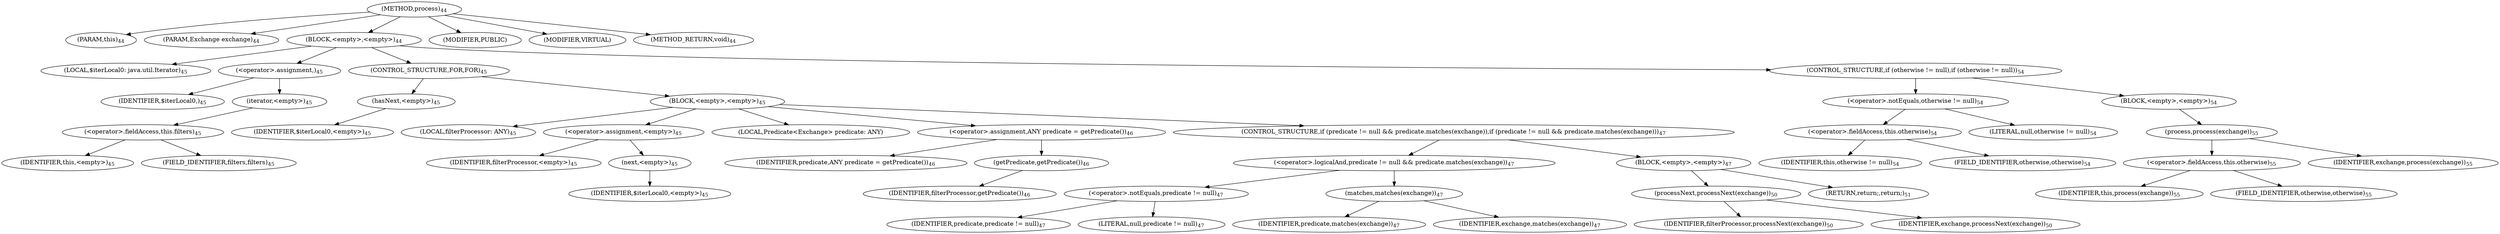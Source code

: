 digraph "process" {  
"44" [label = <(METHOD,process)<SUB>44</SUB>> ]
"45" [label = <(PARAM,this)<SUB>44</SUB>> ]
"46" [label = <(PARAM,Exchange exchange)<SUB>44</SUB>> ]
"47" [label = <(BLOCK,&lt;empty&gt;,&lt;empty&gt;)<SUB>44</SUB>> ]
"48" [label = <(LOCAL,$iterLocal0: java.util.Iterator)<SUB>45</SUB>> ]
"49" [label = <(&lt;operator&gt;.assignment,)<SUB>45</SUB>> ]
"50" [label = <(IDENTIFIER,$iterLocal0,)<SUB>45</SUB>> ]
"51" [label = <(iterator,&lt;empty&gt;)<SUB>45</SUB>> ]
"52" [label = <(&lt;operator&gt;.fieldAccess,this.filters)<SUB>45</SUB>> ]
"53" [label = <(IDENTIFIER,this,&lt;empty&gt;)<SUB>45</SUB>> ]
"54" [label = <(FIELD_IDENTIFIER,filters,filters)<SUB>45</SUB>> ]
"55" [label = <(CONTROL_STRUCTURE,FOR,FOR)<SUB>45</SUB>> ]
"56" [label = <(hasNext,&lt;empty&gt;)<SUB>45</SUB>> ]
"57" [label = <(IDENTIFIER,$iterLocal0,&lt;empty&gt;)<SUB>45</SUB>> ]
"58" [label = <(BLOCK,&lt;empty&gt;,&lt;empty&gt;)<SUB>45</SUB>> ]
"59" [label = <(LOCAL,filterProcessor: ANY)<SUB>45</SUB>> ]
"60" [label = <(&lt;operator&gt;.assignment,&lt;empty&gt;)<SUB>45</SUB>> ]
"61" [label = <(IDENTIFIER,filterProcessor,&lt;empty&gt;)<SUB>45</SUB>> ]
"62" [label = <(next,&lt;empty&gt;)<SUB>45</SUB>> ]
"63" [label = <(IDENTIFIER,$iterLocal0,&lt;empty&gt;)<SUB>45</SUB>> ]
"64" [label = <(LOCAL,Predicate&lt;Exchange&gt; predicate: ANY)> ]
"65" [label = <(&lt;operator&gt;.assignment,ANY predicate = getPredicate())<SUB>46</SUB>> ]
"66" [label = <(IDENTIFIER,predicate,ANY predicate = getPredicate())<SUB>46</SUB>> ]
"67" [label = <(getPredicate,getPredicate())<SUB>46</SUB>> ]
"68" [label = <(IDENTIFIER,filterProcessor,getPredicate())<SUB>46</SUB>> ]
"69" [label = <(CONTROL_STRUCTURE,if (predicate != null &amp;&amp; predicate.matches(exchange)),if (predicate != null &amp;&amp; predicate.matches(exchange)))<SUB>47</SUB>> ]
"70" [label = <(&lt;operator&gt;.logicalAnd,predicate != null &amp;&amp; predicate.matches(exchange))<SUB>47</SUB>> ]
"71" [label = <(&lt;operator&gt;.notEquals,predicate != null)<SUB>47</SUB>> ]
"72" [label = <(IDENTIFIER,predicate,predicate != null)<SUB>47</SUB>> ]
"73" [label = <(LITERAL,null,predicate != null)<SUB>47</SUB>> ]
"74" [label = <(matches,matches(exchange))<SUB>47</SUB>> ]
"75" [label = <(IDENTIFIER,predicate,matches(exchange))<SUB>47</SUB>> ]
"76" [label = <(IDENTIFIER,exchange,matches(exchange))<SUB>47</SUB>> ]
"77" [label = <(BLOCK,&lt;empty&gt;,&lt;empty&gt;)<SUB>47</SUB>> ]
"78" [label = <(processNext,processNext(exchange))<SUB>50</SUB>> ]
"79" [label = <(IDENTIFIER,filterProcessor,processNext(exchange))<SUB>50</SUB>> ]
"80" [label = <(IDENTIFIER,exchange,processNext(exchange))<SUB>50</SUB>> ]
"81" [label = <(RETURN,return;,return;)<SUB>51</SUB>> ]
"82" [label = <(CONTROL_STRUCTURE,if (otherwise != null),if (otherwise != null))<SUB>54</SUB>> ]
"83" [label = <(&lt;operator&gt;.notEquals,otherwise != null)<SUB>54</SUB>> ]
"84" [label = <(&lt;operator&gt;.fieldAccess,this.otherwise)<SUB>54</SUB>> ]
"85" [label = <(IDENTIFIER,this,otherwise != null)<SUB>54</SUB>> ]
"86" [label = <(FIELD_IDENTIFIER,otherwise,otherwise)<SUB>54</SUB>> ]
"87" [label = <(LITERAL,null,otherwise != null)<SUB>54</SUB>> ]
"88" [label = <(BLOCK,&lt;empty&gt;,&lt;empty&gt;)<SUB>54</SUB>> ]
"89" [label = <(process,process(exchange))<SUB>55</SUB>> ]
"90" [label = <(&lt;operator&gt;.fieldAccess,this.otherwise)<SUB>55</SUB>> ]
"91" [label = <(IDENTIFIER,this,process(exchange))<SUB>55</SUB>> ]
"92" [label = <(FIELD_IDENTIFIER,otherwise,otherwise)<SUB>55</SUB>> ]
"93" [label = <(IDENTIFIER,exchange,process(exchange))<SUB>55</SUB>> ]
"94" [label = <(MODIFIER,PUBLIC)> ]
"95" [label = <(MODIFIER,VIRTUAL)> ]
"96" [label = <(METHOD_RETURN,void)<SUB>44</SUB>> ]
  "44" -> "45" 
  "44" -> "46" 
  "44" -> "47" 
  "44" -> "94" 
  "44" -> "95" 
  "44" -> "96" 
  "47" -> "48" 
  "47" -> "49" 
  "47" -> "55" 
  "47" -> "82" 
  "49" -> "50" 
  "49" -> "51" 
  "51" -> "52" 
  "52" -> "53" 
  "52" -> "54" 
  "55" -> "56" 
  "55" -> "58" 
  "56" -> "57" 
  "58" -> "59" 
  "58" -> "60" 
  "58" -> "64" 
  "58" -> "65" 
  "58" -> "69" 
  "60" -> "61" 
  "60" -> "62" 
  "62" -> "63" 
  "65" -> "66" 
  "65" -> "67" 
  "67" -> "68" 
  "69" -> "70" 
  "69" -> "77" 
  "70" -> "71" 
  "70" -> "74" 
  "71" -> "72" 
  "71" -> "73" 
  "74" -> "75" 
  "74" -> "76" 
  "77" -> "78" 
  "77" -> "81" 
  "78" -> "79" 
  "78" -> "80" 
  "82" -> "83" 
  "82" -> "88" 
  "83" -> "84" 
  "83" -> "87" 
  "84" -> "85" 
  "84" -> "86" 
  "88" -> "89" 
  "89" -> "90" 
  "89" -> "93" 
  "90" -> "91" 
  "90" -> "92" 
}
